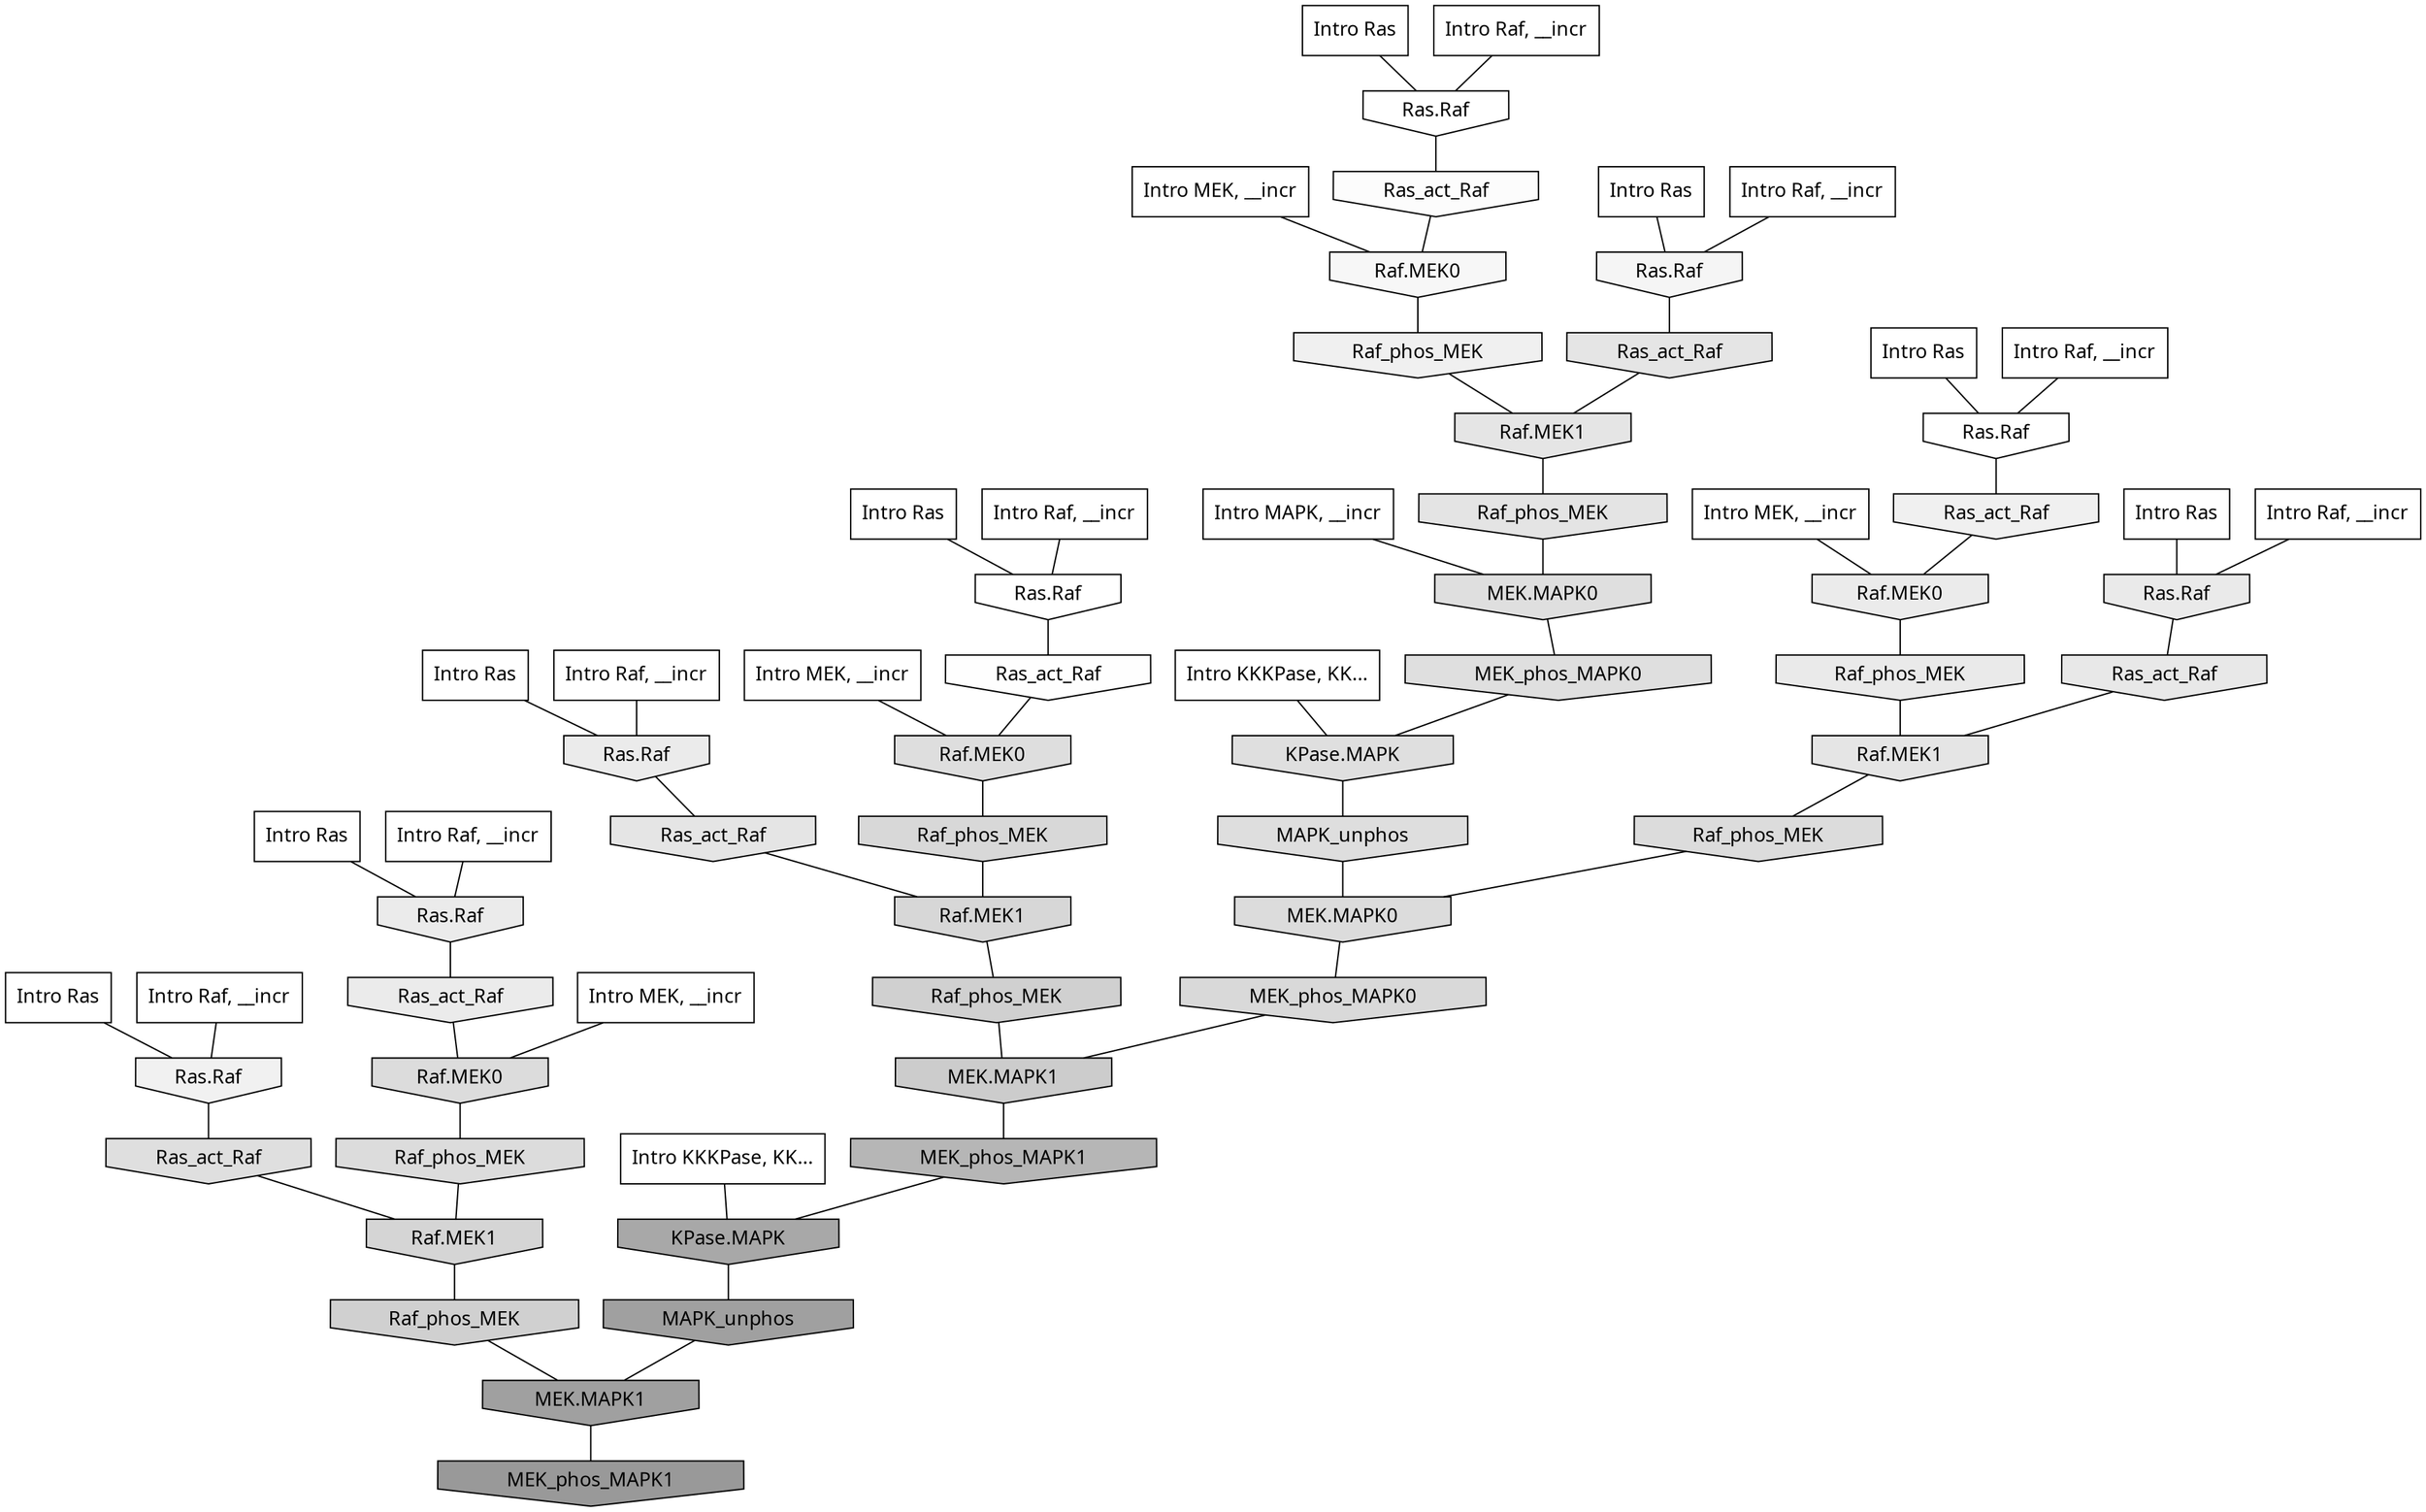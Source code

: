 digraph G{
  rankdir="TB";
  ranksep=0.30;
  node [fontname="CMU Serif"];
  edge [fontname="CMU Serif"];
  
  20 [label="Intro Ras", shape=rectangle, style=filled, fillcolor="0.000 0.000 1.000"]
  
  22 [label="Intro Ras", shape=rectangle, style=filled, fillcolor="0.000 0.000 1.000"]
  
  66 [label="Intro Ras", shape=rectangle, style=filled, fillcolor="0.000 0.000 1.000"]
  
  78 [label="Intro Ras", shape=rectangle, style=filled, fillcolor="0.000 0.000 1.000"]
  
  94 [label="Intro Ras", shape=rectangle, style=filled, fillcolor="0.000 0.000 1.000"]
  
  96 [label="Intro Ras", shape=rectangle, style=filled, fillcolor="0.000 0.000 1.000"]
  
  98 [label="Intro Ras", shape=rectangle, style=filled, fillcolor="0.000 0.000 1.000"]
  
  99 [label="Intro Ras", shape=rectangle, style=filled, fillcolor="0.000 0.000 1.000"]
  
  254 [label="Intro Raf, __incr", shape=rectangle, style=filled, fillcolor="0.000 0.000 1.000"]
  
  369 [label="Intro Raf, __incr", shape=rectangle, style=filled, fillcolor="0.000 0.000 1.000"]
  
  531 [label="Intro Raf, __incr", shape=rectangle, style=filled, fillcolor="0.000 0.000 1.000"]
  
  648 [label="Intro Raf, __incr", shape=rectangle, style=filled, fillcolor="0.000 0.000 1.000"]
  
  809 [label="Intro Raf, __incr", shape=rectangle, style=filled, fillcolor="0.000 0.000 1.000"]
  
  1024 [label="Intro Raf, __incr", shape=rectangle, style=filled, fillcolor="0.000 0.000 1.000"]
  
  1064 [label="Intro Raf, __incr", shape=rectangle, style=filled, fillcolor="0.000 0.000 1.000"]
  
  1089 [label="Intro Raf, __incr", shape=rectangle, style=filled, fillcolor="0.000 0.000 1.000"]
  
  1274 [label="Intro MEK, __incr", shape=rectangle, style=filled, fillcolor="0.000 0.000 1.000"]
  
  1705 [label="Intro MEK, __incr", shape=rectangle, style=filled, fillcolor="0.000 0.000 1.000"]
  
  1760 [label="Intro MEK, __incr", shape=rectangle, style=filled, fillcolor="0.000 0.000 1.000"]
  
  1783 [label="Intro MEK, __incr", shape=rectangle, style=filled, fillcolor="0.000 0.000 1.000"]
  
  3079 [label="Intro MAPK, __incr", shape=rectangle, style=filled, fillcolor="0.000 0.000 1.000"]
  
  3131 [label="Intro KKKPase, KK...", shape=rectangle, style=filled, fillcolor="0.000 0.000 1.000"]
  
  3175 [label="Intro KKKPase, KK...", shape=rectangle, style=filled, fillcolor="0.000 0.000 1.000"]
  
  3239 [label="Ras.Raf", shape=invhouse, style=filled, fillcolor="0.000 0.000 1.000"]
  
  3283 [label="Ras.Raf", shape=invhouse, style=filled, fillcolor="0.000 0.000 1.000"]
  
  3347 [label="Ras.Raf", shape=invhouse, style=filled, fillcolor="0.000 0.000 0.997"]
  
  3384 [label="Ras_act_Raf", shape=invhouse, style=filled, fillcolor="0.000 0.000 0.994"]
  
  3480 [label="Ras_act_Raf", shape=invhouse, style=filled, fillcolor="0.000 0.000 0.986"]
  
  3868 [label="Raf.MEK0", shape=invhouse, style=filled, fillcolor="0.000 0.000 0.966"]
  
  4105 [label="Ras.Raf", shape=invhouse, style=filled, fillcolor="0.000 0.000 0.958"]
  
  4561 [label="Ras.Raf", shape=invhouse, style=filled, fillcolor="0.000 0.000 0.942"]
  
  4576 [label="Raf_phos_MEK", shape=invhouse, style=filled, fillcolor="0.000 0.000 0.941"]
  
  4662 [label="Ras_act_Raf", shape=invhouse, style=filled, fillcolor="0.000 0.000 0.939"]
  
  5244 [label="Raf.MEK0", shape=invhouse, style=filled, fillcolor="0.000 0.000 0.921"]
  
  5289 [label="Ras.Raf", shape=invhouse, style=filled, fillcolor="0.000 0.000 0.920"]
  
  5308 [label="Ras.Raf", shape=invhouse, style=filled, fillcolor="0.000 0.000 0.919"]
  
  5312 [label="Ras_act_Raf", shape=invhouse, style=filled, fillcolor="0.000 0.000 0.919"]
  
  5405 [label="Raf_phos_MEK", shape=invhouse, style=filled, fillcolor="0.000 0.000 0.917"]
  
  5407 [label="Ras.Raf", shape=invhouse, style=filled, fillcolor="0.000 0.000 0.917"]
  
  5710 [label="Ras_act_Raf", shape=invhouse, style=filled, fillcolor="0.000 0.000 0.907"]
  
  6072 [label="Raf.MEK1", shape=invhouse, style=filled, fillcolor="0.000 0.000 0.898"]
  
  6104 [label="Ras_act_Raf", shape=invhouse, style=filled, fillcolor="0.000 0.000 0.897"]
  
  6107 [label="Raf.MEK1", shape=invhouse, style=filled, fillcolor="0.000 0.000 0.897"]
  
  6110 [label="Ras_act_Raf", shape=invhouse, style=filled, fillcolor="0.000 0.000 0.896"]
  
  6347 [label="Raf_phos_MEK", shape=invhouse, style=filled, fillcolor="0.000 0.000 0.891"]
  
  7235 [label="MEK.MAPK0", shape=invhouse, style=filled, fillcolor="0.000 0.000 0.874"]
  
  7304 [label="Ras_act_Raf", shape=invhouse, style=filled, fillcolor="0.000 0.000 0.873"]
  
  7312 [label="MEK_phos_MAPK0", shape=invhouse, style=filled, fillcolor="0.000 0.000 0.873"]
  
  7344 [label="KPase.MAPK", shape=invhouse, style=filled, fillcolor="0.000 0.000 0.873"]
  
  7580 [label="Raf.MEK0", shape=invhouse, style=filled, fillcolor="0.000 0.000 0.869"]
  
  7662 [label="MAPK_unphos", shape=invhouse, style=filled, fillcolor="0.000 0.000 0.868"]
  
  8010 [label="Raf_phos_MEK", shape=invhouse, style=filled, fillcolor="0.000 0.000 0.862"]
  
  8013 [label="MEK.MAPK0", shape=invhouse, style=filled, fillcolor="0.000 0.000 0.862"]
  
  8067 [label="Raf.MEK0", shape=invhouse, style=filled, fillcolor="0.000 0.000 0.861"]
  
  8079 [label="Raf_phos_MEK", shape=invhouse, style=filled, fillcolor="0.000 0.000 0.861"]
  
  8831 [label="MEK_phos_MAPK0", shape=invhouse, style=filled, fillcolor="0.000 0.000 0.849"]
  
  9104 [label="Raf_phos_MEK", shape=invhouse, style=filled, fillcolor="0.000 0.000 0.845"]
  
  9598 [label="Raf.MEK1", shape=invhouse, style=filled, fillcolor="0.000 0.000 0.840"]
  
  10162 [label="Raf.MEK1", shape=invhouse, style=filled, fillcolor="0.000 0.000 0.833"]
  
  11977 [label="Raf_phos_MEK", shape=invhouse, style=filled, fillcolor="0.000 0.000 0.815"]
  
  12191 [label="Raf_phos_MEK", shape=invhouse, style=filled, fillcolor="0.000 0.000 0.814"]
  
  13955 [label="MEK.MAPK1", shape=invhouse, style=filled, fillcolor="0.000 0.000 0.799"]
  
  19672 [label="MEK_phos_MAPK1", shape=invhouse, style=filled, fillcolor="0.000 0.000 0.713"]
  
  21421 [label="KPase.MAPK", shape=invhouse, style=filled, fillcolor="0.000 0.000 0.659"]
  
  22378 [label="MAPK_unphos", shape=invhouse, style=filled, fillcolor="0.000 0.000 0.626"]
  
  22381 [label="MEK.MAPK1", shape=invhouse, style=filled, fillcolor="0.000 0.000 0.626"]
  
  23185 [label="MEK_phos_MAPK1", shape=invhouse, style=filled, fillcolor="0.000 0.000 0.600"]
  
  
  22381 -> 23185 [dir=none, color="0.000 0.000 0.000"] 
  22378 -> 22381 [dir=none, color="0.000 0.000 0.000"] 
  21421 -> 22378 [dir=none, color="0.000 0.000 0.000"] 
  19672 -> 21421 [dir=none, color="0.000 0.000 0.000"] 
  13955 -> 19672 [dir=none, color="0.000 0.000 0.000"] 
  12191 -> 13955 [dir=none, color="0.000 0.000 0.000"] 
  11977 -> 22381 [dir=none, color="0.000 0.000 0.000"] 
  10162 -> 11977 [dir=none, color="0.000 0.000 0.000"] 
  9598 -> 12191 [dir=none, color="0.000 0.000 0.000"] 
  9104 -> 9598 [dir=none, color="0.000 0.000 0.000"] 
  8831 -> 13955 [dir=none, color="0.000 0.000 0.000"] 
  8079 -> 10162 [dir=none, color="0.000 0.000 0.000"] 
  8067 -> 8079 [dir=none, color="0.000 0.000 0.000"] 
  8013 -> 8831 [dir=none, color="0.000 0.000 0.000"] 
  8010 -> 8013 [dir=none, color="0.000 0.000 0.000"] 
  7662 -> 8013 [dir=none, color="0.000 0.000 0.000"] 
  7580 -> 9104 [dir=none, color="0.000 0.000 0.000"] 
  7344 -> 7662 [dir=none, color="0.000 0.000 0.000"] 
  7312 -> 7344 [dir=none, color="0.000 0.000 0.000"] 
  7304 -> 10162 [dir=none, color="0.000 0.000 0.000"] 
  7235 -> 7312 [dir=none, color="0.000 0.000 0.000"] 
  6347 -> 7235 [dir=none, color="0.000 0.000 0.000"] 
  6110 -> 9598 [dir=none, color="0.000 0.000 0.000"] 
  6107 -> 6347 [dir=none, color="0.000 0.000 0.000"] 
  6104 -> 6107 [dir=none, color="0.000 0.000 0.000"] 
  6072 -> 8010 [dir=none, color="0.000 0.000 0.000"] 
  5710 -> 6072 [dir=none, color="0.000 0.000 0.000"] 
  5407 -> 5710 [dir=none, color="0.000 0.000 0.000"] 
  5405 -> 6072 [dir=none, color="0.000 0.000 0.000"] 
  5312 -> 8067 [dir=none, color="0.000 0.000 0.000"] 
  5308 -> 6110 [dir=none, color="0.000 0.000 0.000"] 
  5289 -> 5312 [dir=none, color="0.000 0.000 0.000"] 
  5244 -> 5405 [dir=none, color="0.000 0.000 0.000"] 
  4662 -> 5244 [dir=none, color="0.000 0.000 0.000"] 
  4576 -> 6107 [dir=none, color="0.000 0.000 0.000"] 
  4561 -> 7304 [dir=none, color="0.000 0.000 0.000"] 
  4105 -> 6104 [dir=none, color="0.000 0.000 0.000"] 
  3868 -> 4576 [dir=none, color="0.000 0.000 0.000"] 
  3480 -> 3868 [dir=none, color="0.000 0.000 0.000"] 
  3384 -> 7580 [dir=none, color="0.000 0.000 0.000"] 
  3347 -> 3384 [dir=none, color="0.000 0.000 0.000"] 
  3283 -> 3480 [dir=none, color="0.000 0.000 0.000"] 
  3239 -> 4662 [dir=none, color="0.000 0.000 0.000"] 
  3175 -> 7344 [dir=none, color="0.000 0.000 0.000"] 
  3131 -> 21421 [dir=none, color="0.000 0.000 0.000"] 
  3079 -> 7235 [dir=none, color="0.000 0.000 0.000"] 
  1783 -> 3868 [dir=none, color="0.000 0.000 0.000"] 
  1760 -> 8067 [dir=none, color="0.000 0.000 0.000"] 
  1705 -> 7580 [dir=none, color="0.000 0.000 0.000"] 
  1274 -> 5244 [dir=none, color="0.000 0.000 0.000"] 
  1089 -> 4561 [dir=none, color="0.000 0.000 0.000"] 
  1064 -> 5407 [dir=none, color="0.000 0.000 0.000"] 
  1024 -> 4105 [dir=none, color="0.000 0.000 0.000"] 
  809 -> 5308 [dir=none, color="0.000 0.000 0.000"] 
  648 -> 5289 [dir=none, color="0.000 0.000 0.000"] 
  531 -> 3283 [dir=none, color="0.000 0.000 0.000"] 
  369 -> 3347 [dir=none, color="0.000 0.000 0.000"] 
  254 -> 3239 [dir=none, color="0.000 0.000 0.000"] 
  99 -> 4561 [dir=none, color="0.000 0.000 0.000"] 
  98 -> 3347 [dir=none, color="0.000 0.000 0.000"] 
  96 -> 5407 [dir=none, color="0.000 0.000 0.000"] 
  94 -> 3283 [dir=none, color="0.000 0.000 0.000"] 
  78 -> 4105 [dir=none, color="0.000 0.000 0.000"] 
  66 -> 3239 [dir=none, color="0.000 0.000 0.000"] 
  22 -> 5289 [dir=none, color="0.000 0.000 0.000"] 
  20 -> 5308 [dir=none, color="0.000 0.000 0.000"] 
  
  }
